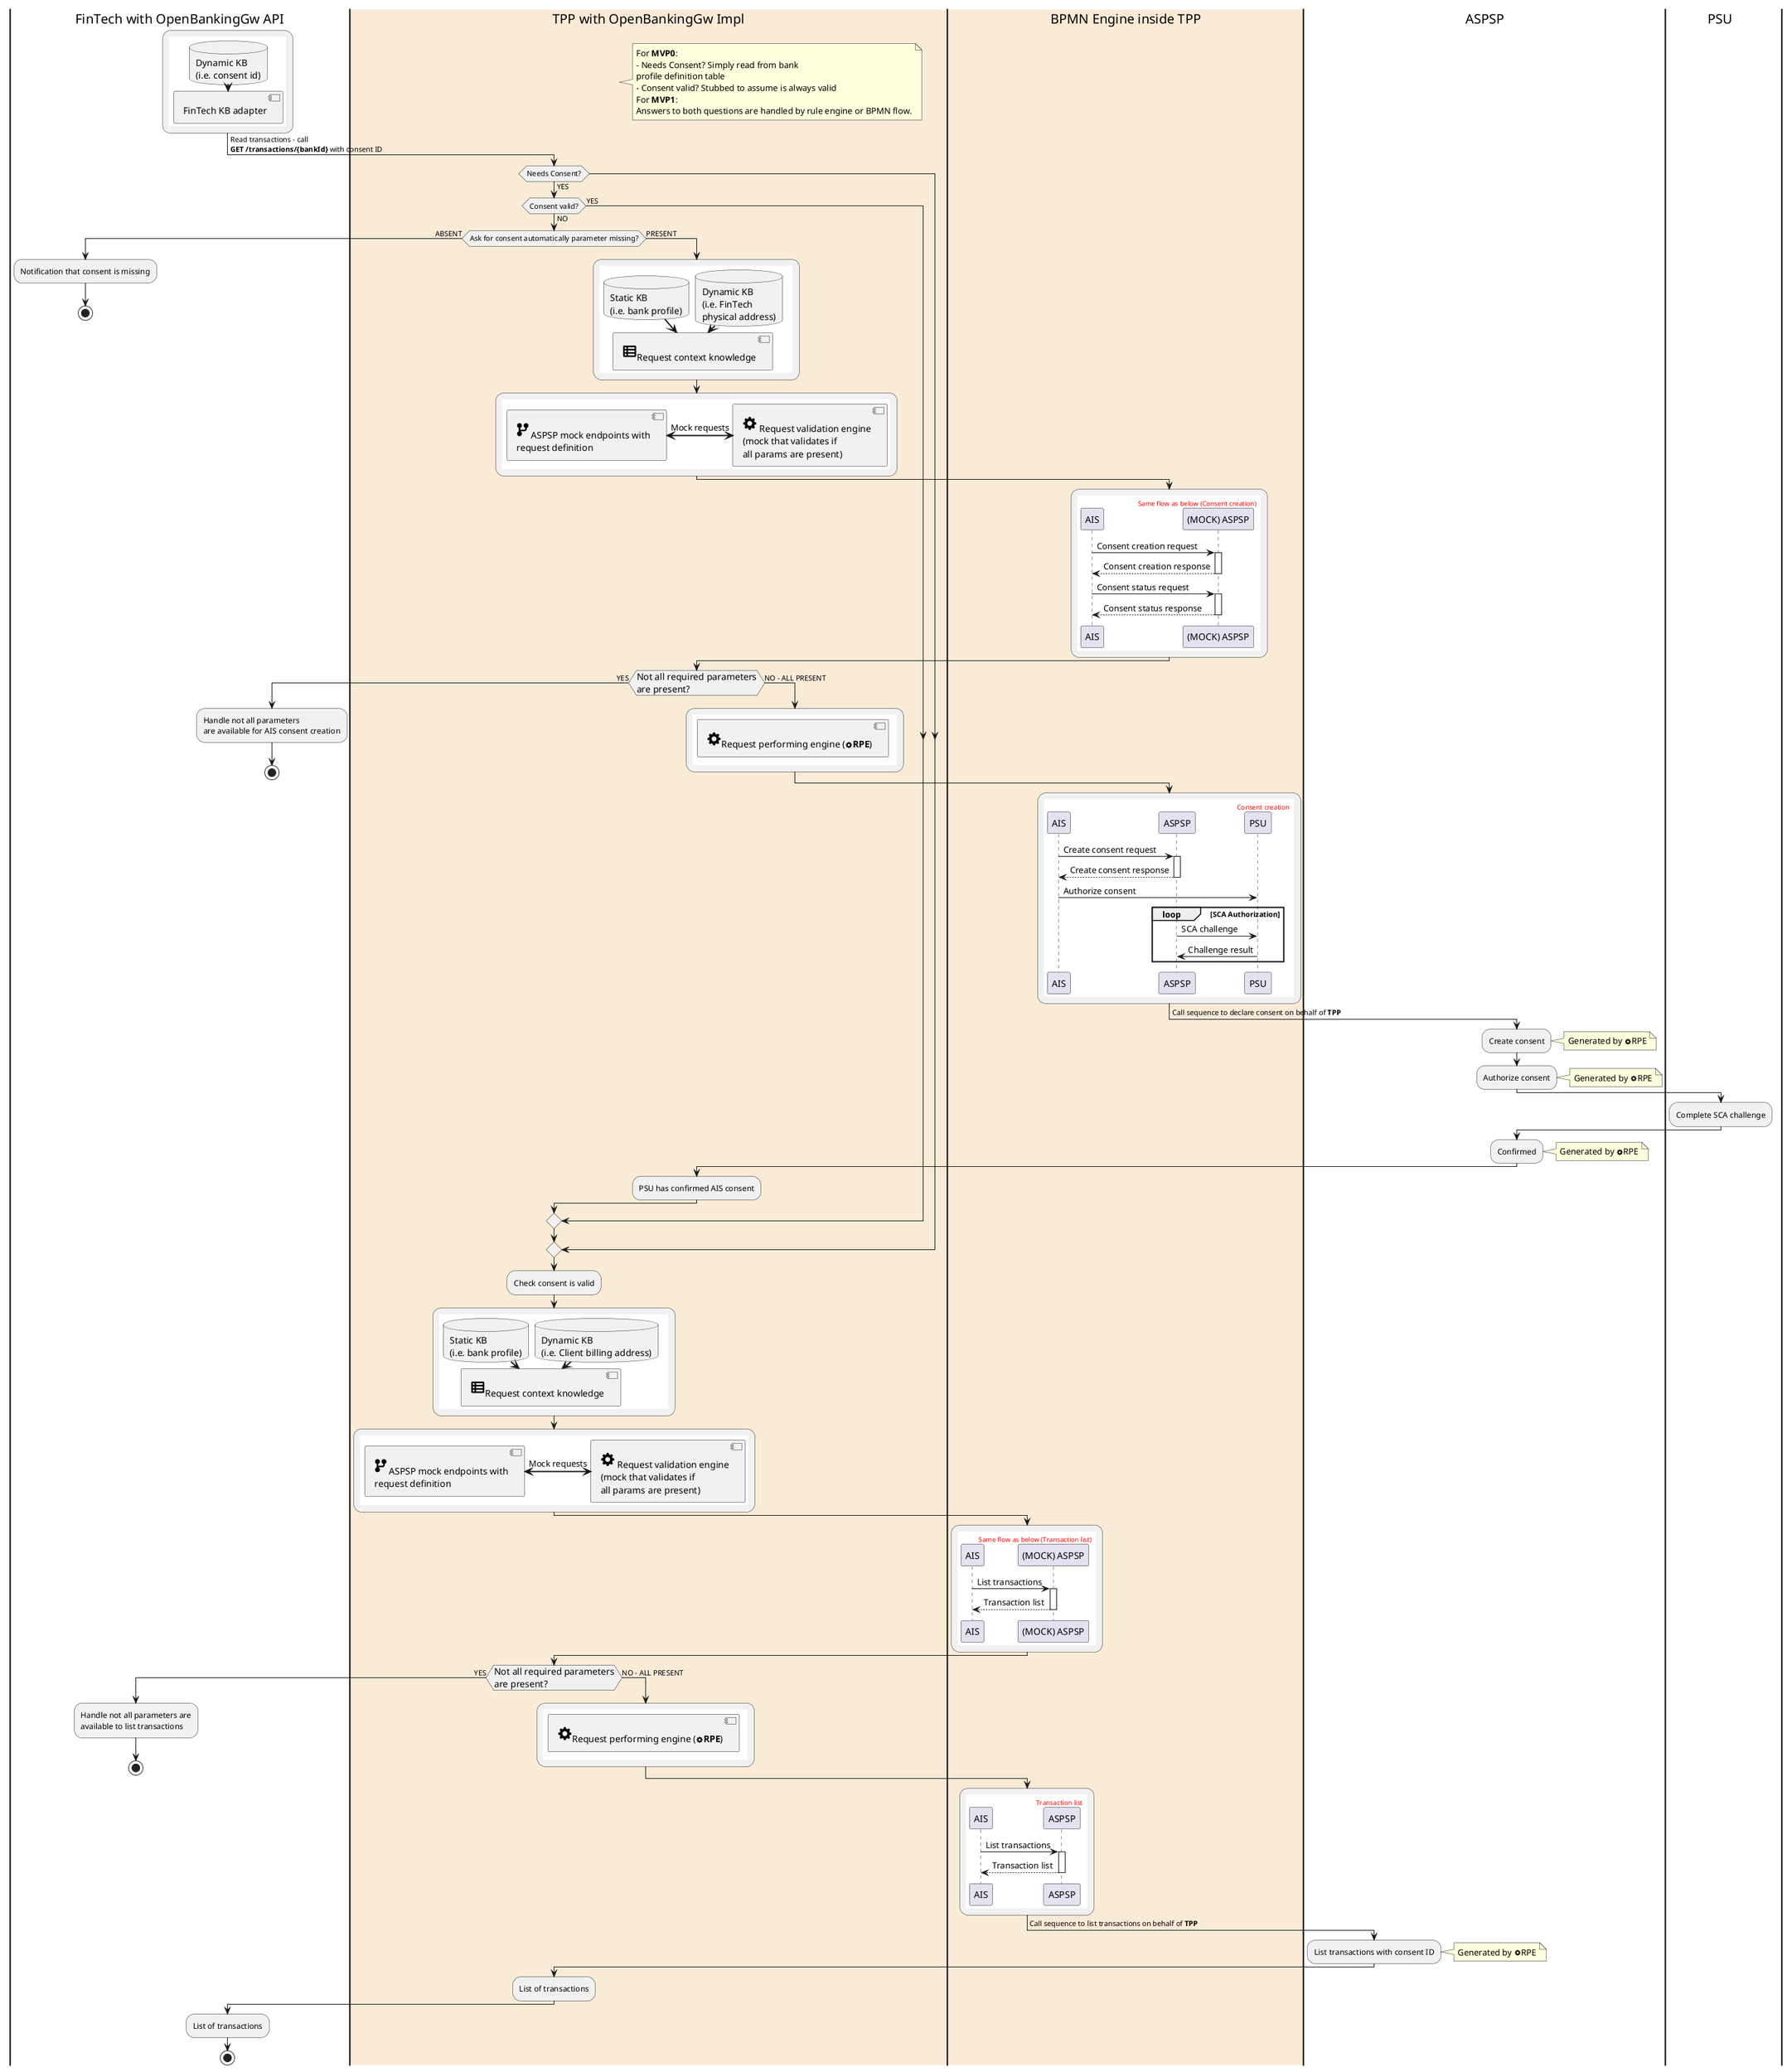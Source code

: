 @startuml
skinparam nodesep 10
skinparam ranksep 10
skinparam swimlane {
  BorderThickness 2
  TitleFontColor black
  TitleFontSize 20
  width 30
}

|FinTech with OpenBankingGw API|
:{{
database "Dynamic KB\n(i.e. consent id)" as DKB
component "FinTech KB adapter" as FKBA
DKB ==> FKBA
}};
-> Read transactions - call\n**GET /transactions/{bankId}** with consent ID;
|#AntiqueWhite|TPP with OpenBankingGw Impl|
note right
  For <b>MVP0</b>:
  - Needs Consent? Simply read from bank
  profile definition table
  - Consent valid? Stubbed to assume is always valid
  For <b>MVP1</b>:
  Answers to both questions are handled by rule engine or BPMN flow.
end note
if (Needs Consent?) then (YES)
if (Consent valid?) then (YES)
|FinTech with OpenBankingGw API|
|#AntiqueWhite|TPP with OpenBankingGw Impl|
else (NO)
if (Ask for consent automatically parameter missing?) then (ABSENT)
|FinTech with OpenBankingGw API|
:Notification that consent is missing;
stop
else (PRESENT)
|#AntiqueWhite|TPP with OpenBankingGw Impl|
' Initiate consent flow
|#AntiqueWhite|TPP with OpenBankingGw Impl|
:{{
database "Static KB\n(i.e. bank profile)" as SKB
database "Dynamic KB\n(i.e. FinTech\nphysical address)" as DKB
component "<size:30><&spreadsheet></size>Request context knowledge" as knowledge
DKB ==> knowledge
SKB ==> knowledge
}};
:{{
component "<size:30><&cog></size> Request validation engine\n(mock that validates if\nall params are present)" as mockEngine
component "<size:30><&fork></size>ASPSP mock endpoints with\nrequest definition" as ASPSPMock
mockEngine <=left=> ASPSPMock : Mock requests
}};
|BPMN Engine inside TPP|
:{{
skinparam nodesep 10
skinparam ranksep 10
header
<font color=red>Same flow as below (Consent creation)</font>
endheader
AIS -> "(MOCK) ASPSP" ++ : Consent creation request
return Consent creation response
AIS -> "(MOCK) ASPSP" ++ : Consent status request
return Consent status response
}};
|TPP with OpenBankingGw Impl|
if (<size:14>Not all required parameters</size>\n<size:14>are present?</size>) then (YES)
|FinTech with OpenBankingGw API|
:Handle not all parameters\nare available for AIS consent creation;
stop
else (NO - ALL PRESENT)
|TPP with OpenBankingGw Impl|
:{{
component "<size:30><&cog></size>Request performing engine (<b><&cog>RPE</b>)" as engine
}};
endif
|#AntiqueWhite|BPMN Engine inside TPP|
:{{
skinparam nodesep 10
skinparam ranksep 10
header
<font color=red>Consent creation</font>
endheader
AIS -> ASPSP ++ : Create consent request
return Create consent response
AIS -> PSU : Authorize consent
loop SCA Authorization
ASPSP -> PSU : SCA challenge
PSU -> ASPSP : Challenge result
end
}};
-> Call sequence to declare consent on behalf of <b>TPP</b>;
|ASPSP|
:Create consent;
note right
  Generated by <&cog>RPE
end note
:Authorize consent;
note right
  Generated by <&cog>RPE
end note
|PSU|
:Complete SCA challenge;
|ASPSP|
:Confirmed;
note right
  Generated by <&cog>RPE
end note
|TPP with OpenBankingGw Impl|
:PSU has confirmed AIS consent;
endif
endif
endif
|#AntiqueWhite|TPP with OpenBankingGw Impl|
:Check consent is valid;
:{{
database "Static KB\n(i.e. bank profile)" as SKB
database "Dynamic KB\n(i.e. Client billing address)" as DKB
component "<size:30><&spreadsheet></size>Request context knowledge" as knowledge
DKB ==> knowledge
SKB ==> knowledge
}};
:{{
component "<size:30><&cog></size> Request validation engine\n(mock that validates if\nall params are present)" as mockEngine
component "<size:30><&fork></size>ASPSP mock endpoints with\nrequest definition" as ASPSPMock
mockEngine <=left=> ASPSPMock : Mock requests
}};
|BPMN Engine inside TPP|
:{{
skinparam nodesep 10
skinparam ranksep 10
header
<font color=red>Same flow as below (Transaction list)</font>
endheader
AIS -> "(MOCK) ASPSP" ++ : List transactions
return Transaction list
}};
|TPP with OpenBankingGw Impl|
if (<size:14>Not all required parameters</size>\n<size:14>are present?</size>) then (YES)
|FinTech with OpenBankingGw API|
:Handle not all parameters are\navailable to list transactions;
stop
else (NO - ALL PRESENT)
|TPP with OpenBankingGw Impl|
:{{
component "<size:30><&cog></size>Request performing engine (<b><&cog>RPE</b>)" as engine
}};
endif
|#AntiqueWhite|BPMN Engine inside TPP|
:{{
skinparam nodesep 10
skinparam ranksep 10
header
<font color=red>Transaction list</font>
endheader
AIS -> ASPSP ++ : List transactions
return Transaction list
}};
-> Call sequence to list transactions on behalf of <b>TPP</b>;
|ASPSP|
|ASPSP|
:List transactions with consent ID;
note right
  Generated by <&cog>RPE
end note
|TPP with OpenBankingGw Impl|
:List of transactions;
|FinTech with OpenBankingGw API|
:List of transactions;
stop
@enduml